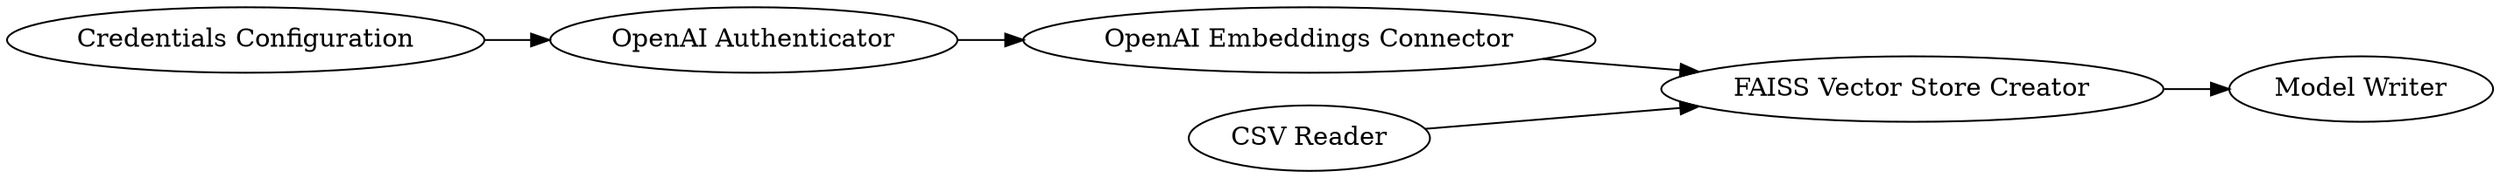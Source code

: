 digraph {
	82 -> 106
	1741 -> 189
	137 -> 1741
	1 -> 1741
	106 -> 137
	1 [label="CSV Reader"]
	1741 [label="FAISS Vector Store Creator"]
	137 [label="OpenAI Embeddings Connector"]
	82 [label="Credentials Configuration"]
	189 [label="Model Writer"]
	106 [label="OpenAI Authenticator"]
	rankdir=LR
}
